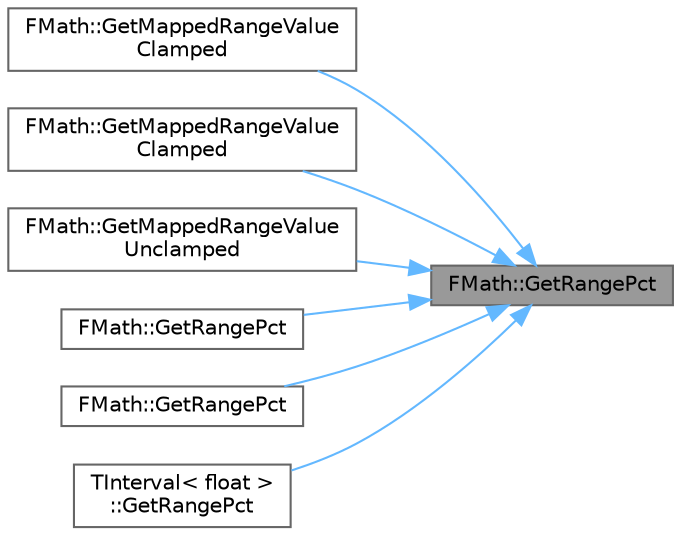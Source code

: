 digraph "FMath::GetRangePct"
{
 // INTERACTIVE_SVG=YES
 // LATEX_PDF_SIZE
  bgcolor="transparent";
  edge [fontname=Helvetica,fontsize=10,labelfontname=Helvetica,labelfontsize=10];
  node [fontname=Helvetica,fontsize=10,shape=box,height=0.2,width=0.4];
  rankdir="RL";
  Node1 [id="Node000001",label="FMath::GetRangePct",height=0.2,width=0.4,color="gray40", fillcolor="grey60", style="filled", fontcolor="black",tooltip="Calculates the percentage along a line from MinValue to MaxValue that Value is."];
  Node1 -> Node2 [id="edge1_Node000001_Node000002",dir="back",color="steelblue1",style="solid",tooltip=" "];
  Node2 [id="Node000002",label="FMath::GetMappedRangeValue\lClamped",height=0.2,width=0.4,color="grey40", fillcolor="white", style="filled",URL="$dc/d20/structFMath.html#a6b548d45dc6636e9936b6d0999012291",tooltip=" "];
  Node1 -> Node3 [id="edge2_Node000001_Node000003",dir="back",color="steelblue1",style="solid",tooltip=" "];
  Node3 [id="Node000003",label="FMath::GetMappedRangeValue\lClamped",height=0.2,width=0.4,color="grey40", fillcolor="white", style="filled",URL="$dc/d20/structFMath.html#a815a09ae0c304aa421b5fd088e45daa6",tooltip="For the given Value clamped to the [Input:Range] inclusive, returns the corresponding percentage in [..."];
  Node1 -> Node4 [id="edge3_Node000001_Node000004",dir="back",color="steelblue1",style="solid",tooltip=" "];
  Node4 [id="Node000004",label="FMath::GetMappedRangeValue\lUnclamped",height=0.2,width=0.4,color="grey40", fillcolor="white", style="filled",URL="$dc/d20/structFMath.html#a5493f19bc8e13a737b4d3084b73a63c4",tooltip="Transform the given Value relative to the input range to the Output Range."];
  Node1 -> Node5 [id="edge4_Node000001_Node000005",dir="back",color="steelblue1",style="solid",tooltip=" "];
  Node5 [id="Node000005",label="FMath::GetRangePct",height=0.2,width=0.4,color="grey40", fillcolor="white", style="filled",URL="$dc/d20/structFMath.html#acbb75852a8eefe3f574fe663b292c6fe",tooltip=" "];
  Node1 -> Node6 [id="edge5_Node000001_Node000006",dir="back",color="steelblue1",style="solid",tooltip=" "];
  Node6 [id="Node000006",label="FMath::GetRangePct",height=0.2,width=0.4,color="grey40", fillcolor="white", style="filled",URL="$dc/d20/structFMath.html#a1257658ba3b32f2199f6e7bbcc543226",tooltip="Same as above, but taking a 2d vector as the range."];
  Node1 -> Node7 [id="edge6_Node000001_Node000007",dir="back",color="steelblue1",style="solid",tooltip=" "];
  Node7 [id="Node000007",label="TInterval\< float \>\l::GetRangePct",height=0.2,width=0.4,color="grey40", fillcolor="white", style="filled",URL="$d7/de1/structTInterval.html#a1abae64b07e0c8898b8caa601150807e",tooltip=" "];
}
